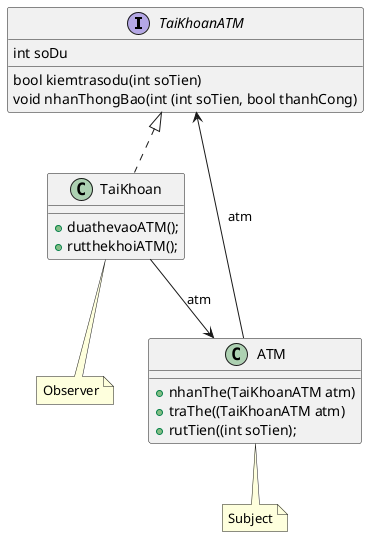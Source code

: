 @startuml
interface TaiKhoanATM{
    int soDu
    bool kiemtrasodu(int soTien)
    void nhanThongBao(int (int soTien, bool thanhCong)
}
class TaiKhoan{
    +duathevaoATM();
    +rutthekhoiATM();
}
class ATM{
    +nhanThe(TaiKhoanATM atm)
    +traThe((TaiKhoanATM atm)
    +rutTien((int soTien);
}

ATM --> TaiKhoanATM: atm
TaiKhoanATM <|.. TaiKhoan
TaiKhoan --> ATM:atm
note bottom of ATM
    Subject
end note
note bottom of TaiKhoan
    Observer
end note
@enduml